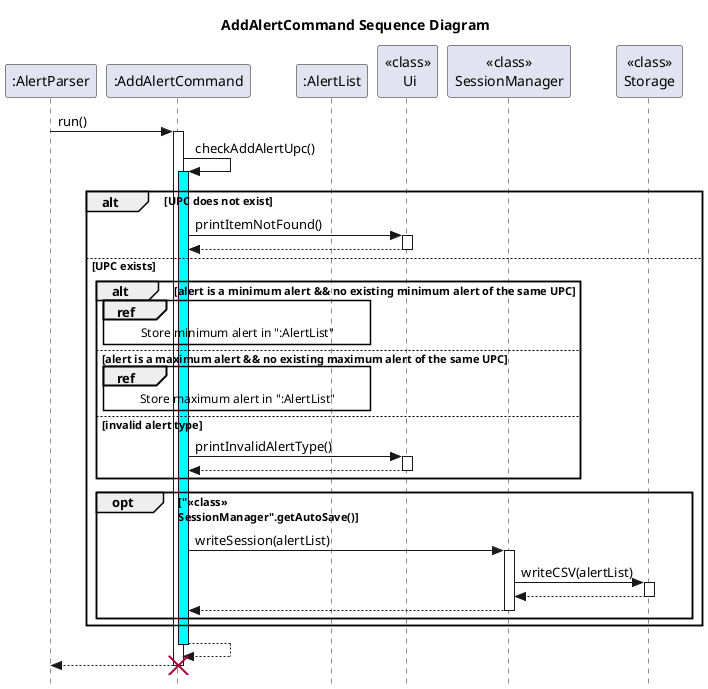 @startuml
'https://plantuml.com/sequence-diagram
title AddAlertCommand Sequence Diagram

skinparam style strictuml
participant ":AlertParser"
participant ":AddAlertCommand"
participant ":AlertList"
participant "<<class>>\n Ui"
participant "<<class>>\nSessionManager"
participant "<<class>>\nStorage"
":AlertParser" -> ":AddAlertCommand": run()


activate ":AddAlertCommand"

":AddAlertCommand" -> ":AddAlertCommand": checkAddAlertUpc()
activate ":AddAlertCommand" #cyan
alt UPC does not exist
    ":AddAlertCommand" -> "<<class>>\n Ui": printItemNotFound()
    activate "<<class>>\n Ui"
    "<<class>>\n Ui" -->":AddAlertCommand":
    deactivate "<<class>>\n Ui"
else UPC exists
    alt alert is a minimum alert && no existing minimum alert of the same UPC
     ref over ":AddAlertCommand", ":AlertList": Store minimum alert in ":AlertList"
    else alert is a maximum alert && no existing maximum alert of the same UPC
    ref over ":AddAlertCommand", ":AlertList": Store maximum alert in ":AlertList"
    else invalid alert type
      ":AddAlertCommand" -> "<<class>>\n Ui": printInvalidAlertType()
        activate "<<class>>\n Ui"
        "<<class>>\n Ui" -->":AddAlertCommand":
        deactivate "<<class>>\n Ui"
    end

    opt "<<class>>\nSessionManager".getAutoSave()
    ":AddAlertCommand" ->"<<class>>\nSessionManager":writeSession(alertList)
    activate "<<class>>\nSessionManager"
    "<<class>>\nSessionManager"->"<<class>>\nStorage":writeCSV(alertList)
    activate "<<class>>\nStorage"
    "<<class>>\nStorage" -->"<<class>>\nSessionManager":
    deactivate "<<class>>\nStorage"
    "<<class>>\nSessionManager" -->":AddAlertCommand":
    deactivate "<<class>>\nSessionManager"
    end
end
return
":AddAlertCommand" --> ":AlertParser"
destroy ":AddAlertCommand"


@enduml
